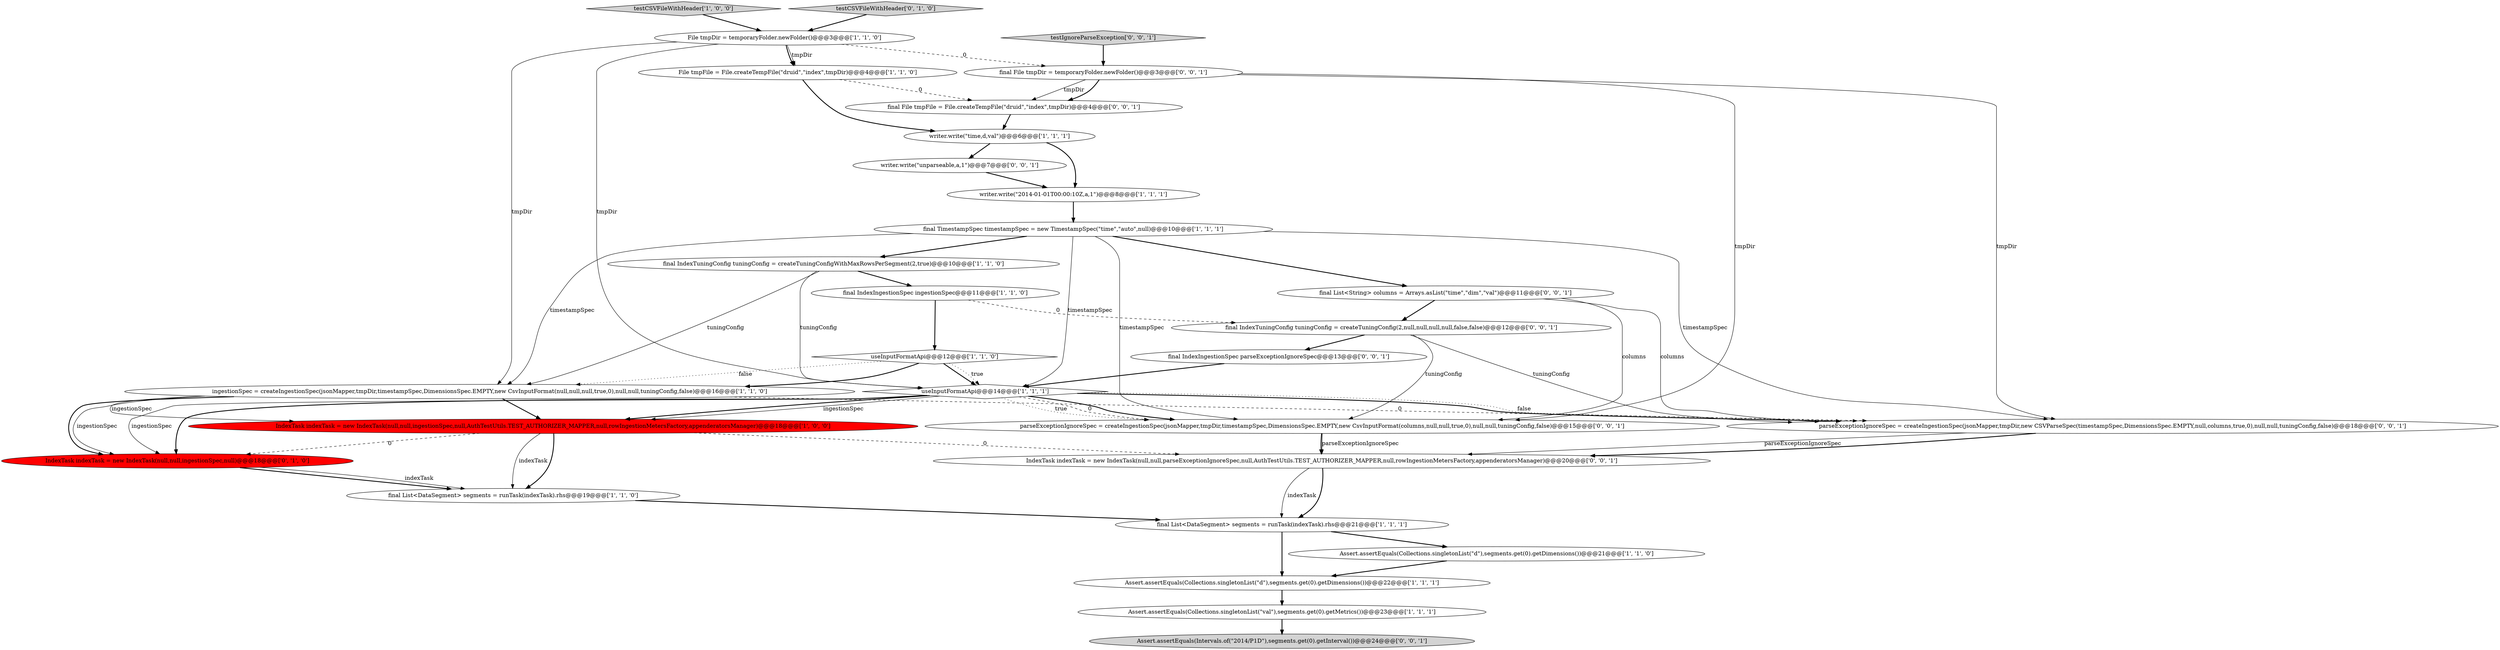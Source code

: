 digraph {
25 [style = filled, label = "final IndexIngestionSpec parseExceptionIgnoreSpec@@@13@@@['0', '0', '1']", fillcolor = white, shape = ellipse image = "AAA0AAABBB3BBB"];
5 [style = filled, label = "writer.write(\"time,d,val\")@@@6@@@['1', '1', '1']", fillcolor = white, shape = ellipse image = "AAA0AAABBB1BBB"];
8 [style = filled, label = "IndexTask indexTask = new IndexTask(null,null,ingestionSpec,null,AuthTestUtils.TEST_AUTHORIZER_MAPPER,null,rowIngestionMetersFactory,appenderatorsManager)@@@18@@@['1', '0', '0']", fillcolor = red, shape = ellipse image = "AAA1AAABBB1BBB"];
20 [style = filled, label = "final File tmpDir = temporaryFolder.newFolder()@@@3@@@['0', '0', '1']", fillcolor = white, shape = ellipse image = "AAA0AAABBB3BBB"];
23 [style = filled, label = "final IndexTuningConfig tuningConfig = createTuningConfig(2,null,null,null,null,false,false)@@@12@@@['0', '0', '1']", fillcolor = white, shape = ellipse image = "AAA0AAABBB3BBB"];
15 [style = filled, label = "useInputFormatApi@@@14@@@['1', '1', '1']", fillcolor = white, shape = diamond image = "AAA0AAABBB1BBB"];
4 [style = filled, label = "final IndexTuningConfig tuningConfig = createTuningConfigWithMaxRowsPerSegment(2,true)@@@10@@@['1', '1', '0']", fillcolor = white, shape = ellipse image = "AAA0AAABBB1BBB"];
26 [style = filled, label = "Assert.assertEquals(Intervals.of(\"2014/P1D\"),segments.get(0).getInterval())@@@24@@@['0', '0', '1']", fillcolor = lightgray, shape = ellipse image = "AAA0AAABBB3BBB"];
28 [style = filled, label = "testIgnoreParseException['0', '0', '1']", fillcolor = lightgray, shape = diamond image = "AAA0AAABBB3BBB"];
16 [style = filled, label = "testCSVFileWithHeader['1', '0', '0']", fillcolor = lightgray, shape = diamond image = "AAA0AAABBB1BBB"];
27 [style = filled, label = "writer.write(\"unparseable,a,1\")@@@7@@@['0', '0', '1']", fillcolor = white, shape = ellipse image = "AAA0AAABBB3BBB"];
14 [style = filled, label = "Assert.assertEquals(Collections.singletonList(\"val\"),segments.get(0).getMetrics())@@@23@@@['1', '1', '1']", fillcolor = white, shape = ellipse image = "AAA0AAABBB1BBB"];
21 [style = filled, label = "parseExceptionIgnoreSpec = createIngestionSpec(jsonMapper,tmpDir,new CSVParseSpec(timestampSpec,DimensionsSpec.EMPTY,null,columns,true,0),null,null,tuningConfig,false)@@@18@@@['0', '0', '1']", fillcolor = white, shape = ellipse image = "AAA0AAABBB3BBB"];
29 [style = filled, label = "IndexTask indexTask = new IndexTask(null,null,parseExceptionIgnoreSpec,null,AuthTestUtils.TEST_AUTHORIZER_MAPPER,null,rowIngestionMetersFactory,appenderatorsManager)@@@20@@@['0', '0', '1']", fillcolor = white, shape = ellipse image = "AAA0AAABBB3BBB"];
11 [style = filled, label = "final IndexIngestionSpec ingestionSpec@@@11@@@['1', '1', '0']", fillcolor = white, shape = ellipse image = "AAA0AAABBB1BBB"];
17 [style = filled, label = "IndexTask indexTask = new IndexTask(null,null,ingestionSpec,null)@@@18@@@['0', '1', '0']", fillcolor = red, shape = ellipse image = "AAA1AAABBB2BBB"];
7 [style = filled, label = "File tmpDir = temporaryFolder.newFolder()@@@3@@@['1', '1', '0']", fillcolor = white, shape = ellipse image = "AAA0AAABBB1BBB"];
9 [style = filled, label = "final List<DataSegment> segments = runTask(indexTask).rhs@@@19@@@['1', '1', '0']", fillcolor = white, shape = ellipse image = "AAA0AAABBB1BBB"];
24 [style = filled, label = "parseExceptionIgnoreSpec = createIngestionSpec(jsonMapper,tmpDir,timestampSpec,DimensionsSpec.EMPTY,new CsvInputFormat(columns,null,null,true,0),null,null,tuningConfig,false)@@@15@@@['0', '0', '1']", fillcolor = white, shape = ellipse image = "AAA0AAABBB3BBB"];
18 [style = filled, label = "testCSVFileWithHeader['0', '1', '0']", fillcolor = lightgray, shape = diamond image = "AAA0AAABBB2BBB"];
22 [style = filled, label = "final List<String> columns = Arrays.asList(\"time\",\"dim\",\"val\")@@@11@@@['0', '0', '1']", fillcolor = white, shape = ellipse image = "AAA0AAABBB3BBB"];
13 [style = filled, label = "ingestionSpec = createIngestionSpec(jsonMapper,tmpDir,timestampSpec,DimensionsSpec.EMPTY,new CsvInputFormat(null,null,null,true,0),null,null,tuningConfig,false)@@@16@@@['1', '1', '0']", fillcolor = white, shape = ellipse image = "AAA0AAABBB1BBB"];
19 [style = filled, label = "final File tmpFile = File.createTempFile(\"druid\",\"index\",tmpDir)@@@4@@@['0', '0', '1']", fillcolor = white, shape = ellipse image = "AAA0AAABBB3BBB"];
3 [style = filled, label = "Assert.assertEquals(Collections.singletonList(\"d\"),segments.get(0).getDimensions())@@@22@@@['1', '1', '1']", fillcolor = white, shape = ellipse image = "AAA0AAABBB1BBB"];
6 [style = filled, label = "final List<DataSegment> segments = runTask(indexTask).rhs@@@21@@@['1', '1', '1']", fillcolor = white, shape = ellipse image = "AAA0AAABBB1BBB"];
1 [style = filled, label = "final TimestampSpec timestampSpec = new TimestampSpec(\"time\",\"auto\",null)@@@10@@@['1', '1', '1']", fillcolor = white, shape = ellipse image = "AAA0AAABBB1BBB"];
12 [style = filled, label = "useInputFormatApi@@@12@@@['1', '1', '0']", fillcolor = white, shape = diamond image = "AAA0AAABBB1BBB"];
2 [style = filled, label = "writer.write(\"2014-01-01T00:00:10Z,a,1\")@@@8@@@['1', '1', '1']", fillcolor = white, shape = ellipse image = "AAA0AAABBB1BBB"];
10 [style = filled, label = "File tmpFile = File.createTempFile(\"druid\",\"index\",tmpDir)@@@4@@@['1', '1', '0']", fillcolor = white, shape = ellipse image = "AAA0AAABBB1BBB"];
0 [style = filled, label = "Assert.assertEquals(Collections.singletonList(\"d\"),segments.get(0).getDimensions())@@@21@@@['1', '1', '0']", fillcolor = white, shape = ellipse image = "AAA0AAABBB1BBB"];
15->17 [style = solid, label="ingestionSpec"];
0->3 [style = bold, label=""];
6->3 [style = bold, label=""];
7->10 [style = solid, label="tmpDir"];
1->4 [style = bold, label=""];
23->25 [style = bold, label=""];
21->29 [style = solid, label="parseExceptionIgnoreSpec"];
22->21 [style = solid, label="columns"];
8->9 [style = solid, label="indexTask"];
24->29 [style = solid, label="parseExceptionIgnoreSpec"];
28->20 [style = bold, label=""];
7->10 [style = bold, label=""];
15->21 [style = bold, label=""];
1->13 [style = solid, label="timestampSpec"];
2->1 [style = bold, label=""];
15->24 [style = dotted, label="true"];
10->19 [style = dashed, label="0"];
17->9 [style = bold, label=""];
3->14 [style = bold, label=""];
15->24 [style = dashed, label="0"];
12->15 [style = bold, label=""];
16->7 [style = bold, label=""];
20->24 [style = solid, label="tmpDir"];
12->15 [style = dotted, label="true"];
7->20 [style = dashed, label="0"];
11->23 [style = dashed, label="0"];
29->6 [style = solid, label="indexTask"];
11->12 [style = bold, label=""];
6->0 [style = bold, label=""];
24->29 [style = bold, label=""];
7->13 [style = solid, label="tmpDir"];
13->17 [style = solid, label="ingestionSpec"];
23->21 [style = solid, label="tuningConfig"];
22->23 [style = bold, label=""];
15->21 [style = dotted, label="false"];
9->6 [style = bold, label=""];
1->22 [style = bold, label=""];
14->26 [style = bold, label=""];
19->5 [style = bold, label=""];
12->13 [style = bold, label=""];
22->24 [style = solid, label="columns"];
20->21 [style = solid, label="tmpDir"];
5->2 [style = bold, label=""];
15->17 [style = bold, label=""];
13->17 [style = bold, label=""];
29->6 [style = bold, label=""];
21->29 [style = bold, label=""];
13->21 [style = dashed, label="0"];
10->5 [style = bold, label=""];
4->13 [style = solid, label="tuningConfig"];
13->8 [style = solid, label="ingestionSpec"];
15->24 [style = bold, label=""];
23->24 [style = solid, label="tuningConfig"];
8->9 [style = bold, label=""];
25->15 [style = bold, label=""];
8->17 [style = dashed, label="0"];
7->15 [style = solid, label="tmpDir"];
17->9 [style = solid, label="indexTask"];
20->19 [style = solid, label="tmpDir"];
5->27 [style = bold, label=""];
13->8 [style = bold, label=""];
18->7 [style = bold, label=""];
4->11 [style = bold, label=""];
4->15 [style = solid, label="tuningConfig"];
1->24 [style = solid, label="timestampSpec"];
20->19 [style = bold, label=""];
15->8 [style = bold, label=""];
15->8 [style = solid, label="ingestionSpec"];
1->15 [style = solid, label="timestampSpec"];
27->2 [style = bold, label=""];
8->29 [style = dashed, label="0"];
1->21 [style = solid, label="timestampSpec"];
12->13 [style = dotted, label="false"];
}

